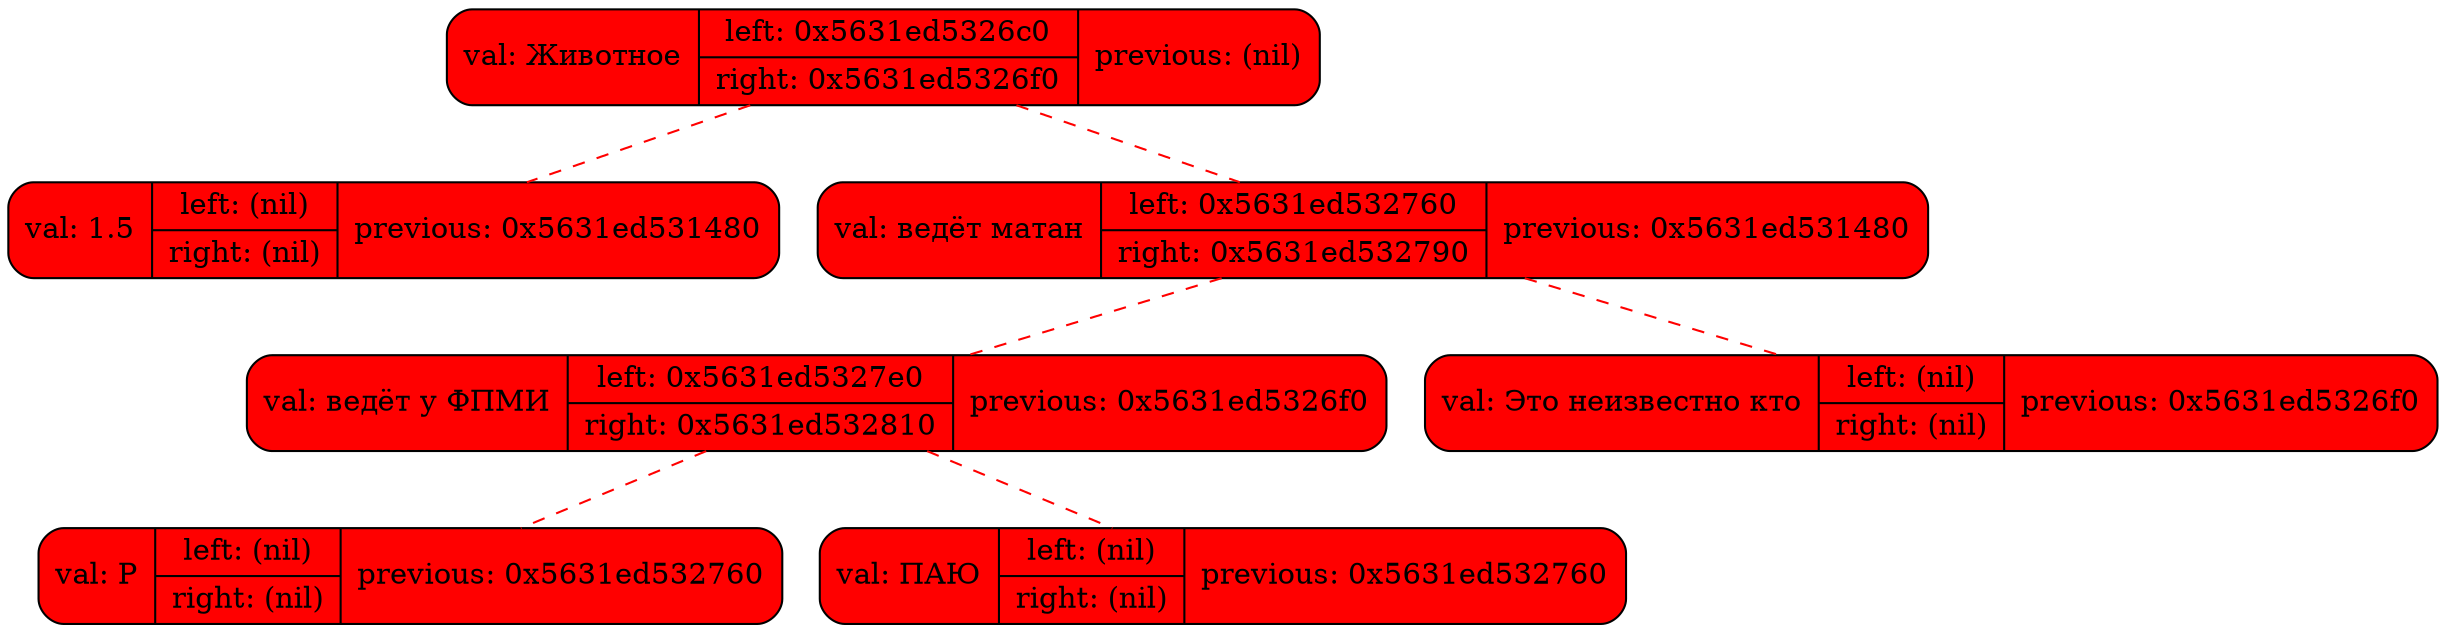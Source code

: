 digraph tree {
	rankdir=HR;
	label0x5631ed531480[shape=record, style="rounded, filled", fillcolor=red, label="{ {val: Животное | {left: 0x5631ed5326c0 | right: 0x5631ed5326f0} | previous: (nil) }}"];
	label0x5631ed5326c0[shape=record, style="rounded, filled", fillcolor=red, label="{ {val: 1.5 | {left: (nil) | right: (nil)} | previous: 0x5631ed531480 }}"];
	label0x5631ed531480->label0x5631ed5326c0 [color="red", style="dashed",arrowhead="none"]	label0x5631ed5326f0[shape=record, style="rounded, filled", fillcolor=red, label="{ {val: ведёт матан | {left: 0x5631ed532760 | right: 0x5631ed532790} | previous: 0x5631ed531480 }}"];
	label0x5631ed531480->label0x5631ed5326f0 [color="red", style="dashed",arrowhead="none"]	label0x5631ed532760[shape=record, style="rounded, filled", fillcolor=red, label="{ {val: ведёт у ФПМИ | {left: 0x5631ed5327e0 | right: 0x5631ed532810} | previous: 0x5631ed5326f0 }}"];
	label0x5631ed5326f0->label0x5631ed532760 [color="red", style="dashed",arrowhead="none"]	label0x5631ed5327e0[shape=record, style="rounded, filled", fillcolor=red, label="{ {val: P | {left: (nil) | right: (nil)} | previous: 0x5631ed532760 }}"];
	label0x5631ed532760->label0x5631ed5327e0 [color="red", style="dashed",arrowhead="none"]	label0x5631ed532810[shape=record, style="rounded, filled", fillcolor=red, label="{ {val: ПАЮ | {left: (nil) | right: (nil)} | previous: 0x5631ed532760 }}"];
	label0x5631ed532760->label0x5631ed532810 [color="red", style="dashed",arrowhead="none"]	label0x5631ed532790[shape=record, style="rounded, filled", fillcolor=red, label="{ {val: Это неизвестно кто | {left: (nil) | right: (nil)} | previous: 0x5631ed5326f0 }}"];
	label0x5631ed5326f0->label0x5631ed532790 [color="red", style="dashed",arrowhead="none"]}